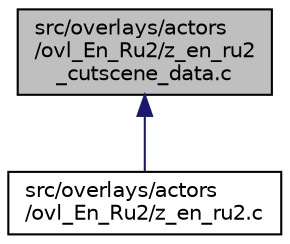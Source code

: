 digraph "src/overlays/actors/ovl_En_Ru2/z_en_ru2_cutscene_data.c"
{
 // LATEX_PDF_SIZE
  edge [fontname="Helvetica",fontsize="10",labelfontname="Helvetica",labelfontsize="10"];
  node [fontname="Helvetica",fontsize="10",shape=record];
  Node1 [label="src/overlays/actors\l/ovl_En_Ru2/z_en_ru2\l_cutscene_data.c",height=0.2,width=0.4,color="black", fillcolor="grey75", style="filled", fontcolor="black",tooltip=" "];
  Node1 -> Node2 [dir="back",color="midnightblue",fontsize="10",style="solid",fontname="Helvetica"];
  Node2 [label="src/overlays/actors\l/ovl_En_Ru2/z_en_ru2.c",height=0.2,width=0.4,color="black", fillcolor="white", style="filled",URL="$d3/da2/z__en__ru2_8c.html",tooltip=" "];
}
